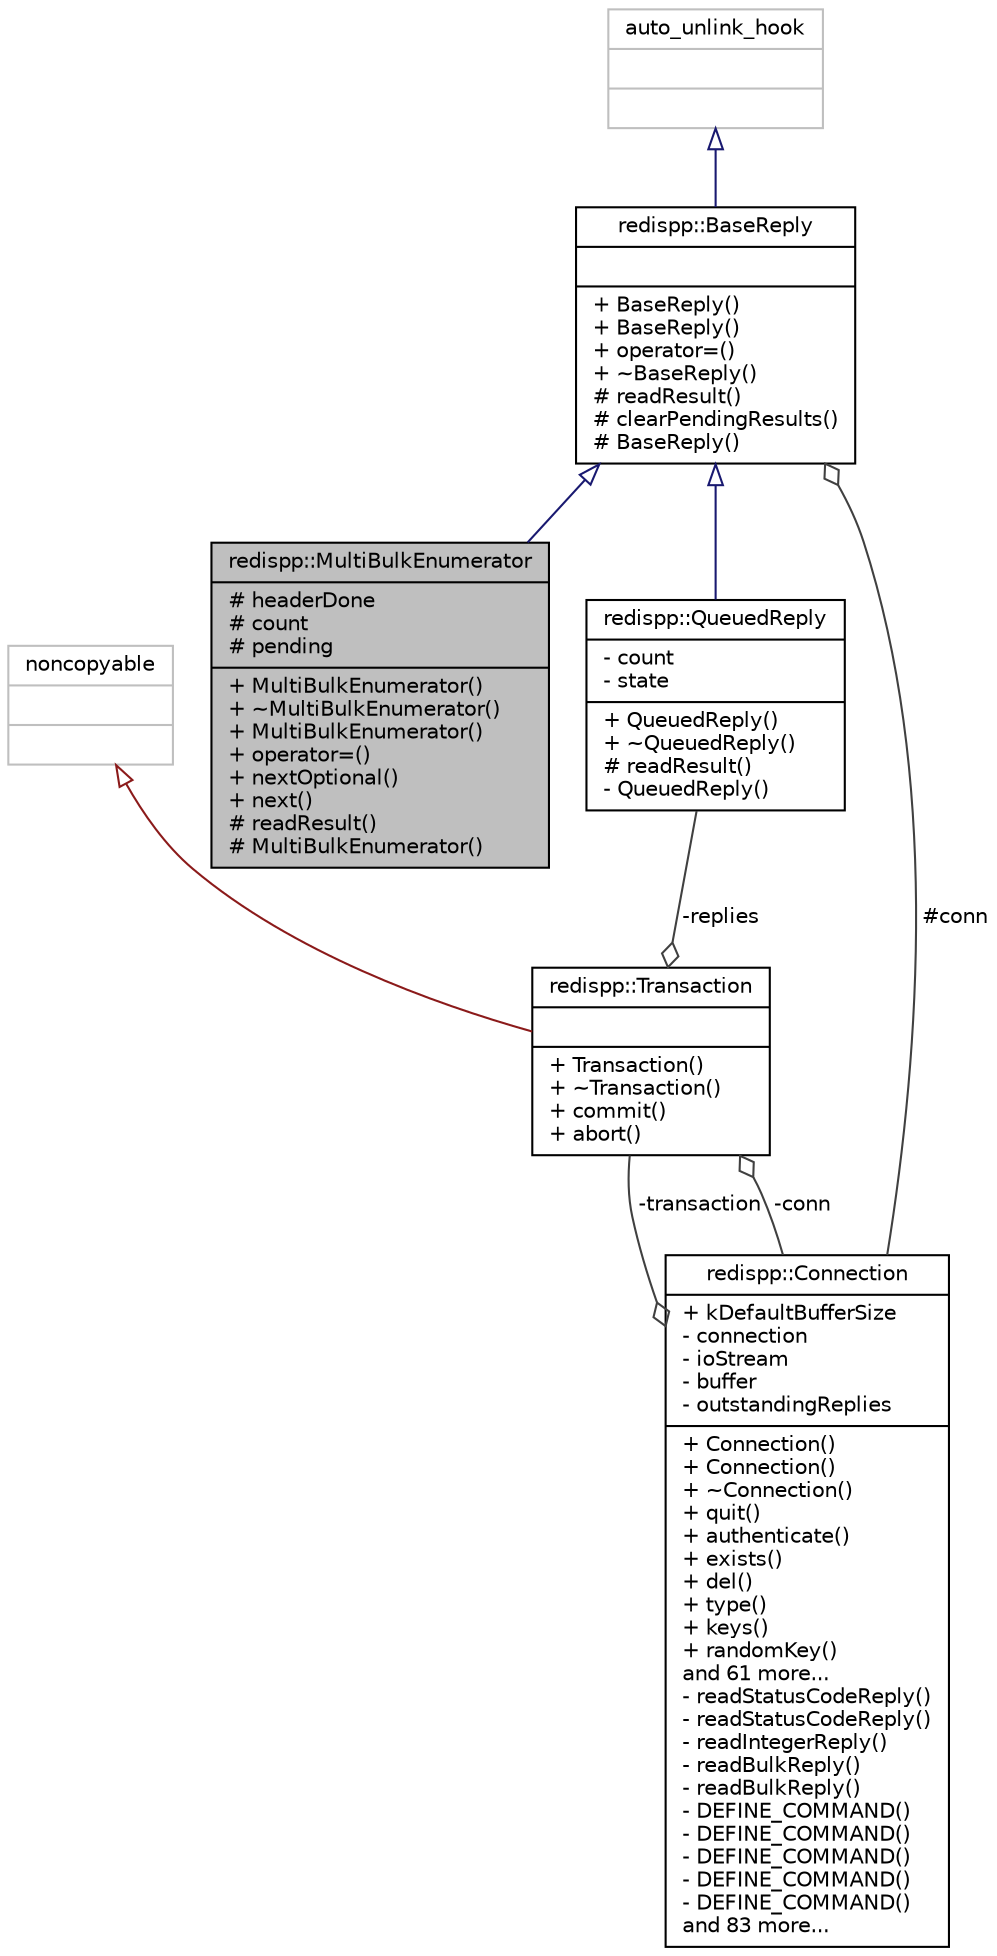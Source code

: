 digraph "redispp::MultiBulkEnumerator"
{
  edge [fontname="Helvetica",fontsize="10",labelfontname="Helvetica",labelfontsize="10"];
  node [fontname="Helvetica",fontsize="10",shape=record];
  Node3 [label="{redispp::MultiBulkEnumerator\n|# headerDone\l# count\l# pending\l|+ MultiBulkEnumerator()\l+ ~MultiBulkEnumerator()\l+ MultiBulkEnumerator()\l+ operator=()\l+ nextOptional()\l+ next()\l# readResult()\l# MultiBulkEnumerator()\l}",height=0.2,width=0.4,color="black", fillcolor="grey75", style="filled", fontcolor="black"];
  Node4 -> Node3 [dir="back",color="midnightblue",fontsize="10",style="solid",arrowtail="onormal",fontname="Helvetica"];
  Node4 [label="{redispp::BaseReply\n||+ BaseReply()\l+ BaseReply()\l+ operator=()\l+ ~BaseReply()\l# readResult()\l# clearPendingResults()\l# BaseReply()\l}",height=0.2,width=0.4,color="black", fillcolor="white", style="filled",URL="$classredispp_1_1_base_reply.html"];
  Node5 -> Node4 [dir="back",color="midnightblue",fontsize="10",style="solid",arrowtail="onormal",fontname="Helvetica"];
  Node5 [label="{auto_unlink_hook\n||}",height=0.2,width=0.4,color="grey75", fillcolor="white", style="filled"];
  Node6 -> Node4 [color="grey25",fontsize="10",style="solid",label=" #conn" ,arrowhead="odiamond",fontname="Helvetica"];
  Node6 [label="{redispp::Connection\n|+ kDefaultBufferSize\l- connection\l- ioStream\l- buffer\l- outstandingReplies\l|+ Connection()\l+ Connection()\l+ ~Connection()\l+ quit()\l+ authenticate()\l+ exists()\l+ del()\l+ type()\l+ keys()\l+ randomKey()\land 61 more...\l- readStatusCodeReply()\l- readStatusCodeReply()\l- readIntegerReply()\l- readBulkReply()\l- readBulkReply()\l- DEFINE_COMMAND()\l- DEFINE_COMMAND()\l- DEFINE_COMMAND()\l- DEFINE_COMMAND()\l- DEFINE_COMMAND()\land 83 more...\l}",height=0.2,width=0.4,color="black", fillcolor="white", style="filled",URL="$classredispp_1_1_connection.html"];
  Node7 -> Node6 [color="grey25",fontsize="10",style="solid",label=" -transaction" ,arrowhead="odiamond",fontname="Helvetica"];
  Node7 [label="{redispp::Transaction\n||+ Transaction()\l+ ~Transaction()\l+ commit()\l+ abort()\l}",height=0.2,width=0.4,color="black", fillcolor="white", style="filled",URL="$classredispp_1_1_transaction.html"];
  Node8 -> Node7 [dir="back",color="firebrick4",fontsize="10",style="solid",arrowtail="onormal",fontname="Helvetica"];
  Node8 [label="{noncopyable\n||}",height=0.2,width=0.4,color="grey75", fillcolor="white", style="filled"];
  Node9 -> Node7 [color="grey25",fontsize="10",style="solid",label=" -replies" ,arrowhead="odiamond",fontname="Helvetica"];
  Node9 [label="{redispp::QueuedReply\n|- count\l- state\l|+ QueuedReply()\l+ ~QueuedReply()\l# readResult()\l- QueuedReply()\l}",height=0.2,width=0.4,color="black", fillcolor="white", style="filled",URL="$classredispp_1_1_queued_reply.html"];
  Node4 -> Node9 [dir="back",color="midnightblue",fontsize="10",style="solid",arrowtail="onormal",fontname="Helvetica"];
  Node6 -> Node7 [color="grey25",fontsize="10",style="solid",label=" -conn" ,arrowhead="odiamond",fontname="Helvetica"];
}
